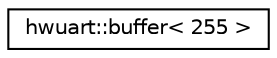 digraph "Graphical Class Hierarchy"
{
  edge [fontname="Helvetica",fontsize="10",labelfontname="Helvetica",labelfontsize="10"];
  node [fontname="Helvetica",fontsize="10",shape=record];
  rankdir="LR";
  Node0 [label="hwuart::buffer\< 255 \>",height=0.2,width=0.4,color="black", fillcolor="white", style="filled",URL="$classhwuart_1_1buffer.html"];
}

